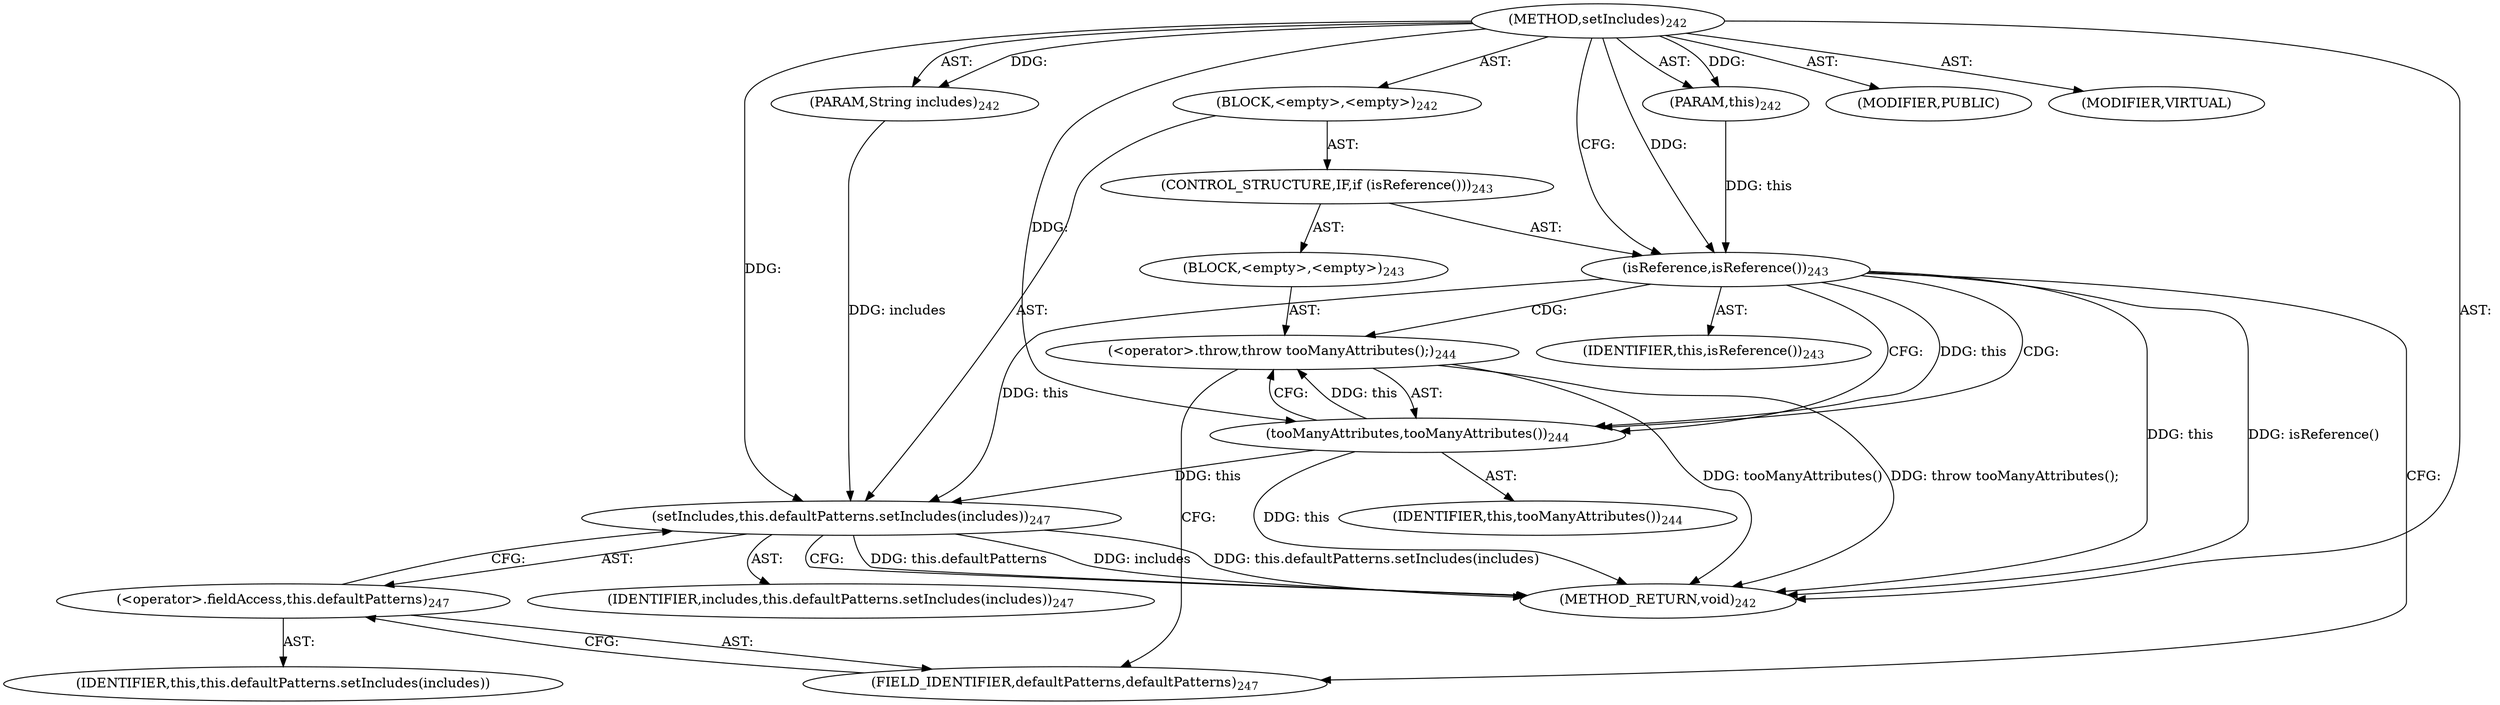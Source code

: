 digraph "setIncludes" {  
"111669149707" [label = <(METHOD,setIncludes)<SUB>242</SUB>> ]
"115964117001" [label = <(PARAM,this)<SUB>242</SUB>> ]
"115964117047" [label = <(PARAM,String includes)<SUB>242</SUB>> ]
"25769803798" [label = <(BLOCK,&lt;empty&gt;,&lt;empty&gt;)<SUB>242</SUB>> ]
"47244640267" [label = <(CONTROL_STRUCTURE,IF,if (isReference()))<SUB>243</SUB>> ]
"30064771203" [label = <(isReference,isReference())<SUB>243</SUB>> ]
"68719476759" [label = <(IDENTIFIER,this,isReference())<SUB>243</SUB>> ]
"25769803799" [label = <(BLOCK,&lt;empty&gt;,&lt;empty&gt;)<SUB>243</SUB>> ]
"30064771204" [label = <(&lt;operator&gt;.throw,throw tooManyAttributes();)<SUB>244</SUB>> ]
"30064771205" [label = <(tooManyAttributes,tooManyAttributes())<SUB>244</SUB>> ]
"68719476760" [label = <(IDENTIFIER,this,tooManyAttributes())<SUB>244</SUB>> ]
"30064771206" [label = <(setIncludes,this.defaultPatterns.setIncludes(includes))<SUB>247</SUB>> ]
"30064771207" [label = <(&lt;operator&gt;.fieldAccess,this.defaultPatterns)<SUB>247</SUB>> ]
"68719476901" [label = <(IDENTIFIER,this,this.defaultPatterns.setIncludes(includes))> ]
"55834574891" [label = <(FIELD_IDENTIFIER,defaultPatterns,defaultPatterns)<SUB>247</SUB>> ]
"68719476902" [label = <(IDENTIFIER,includes,this.defaultPatterns.setIncludes(includes))<SUB>247</SUB>> ]
"133143986205" [label = <(MODIFIER,PUBLIC)> ]
"133143986206" [label = <(MODIFIER,VIRTUAL)> ]
"128849018891" [label = <(METHOD_RETURN,void)<SUB>242</SUB>> ]
  "111669149707" -> "115964117001"  [ label = "AST: "] 
  "111669149707" -> "115964117047"  [ label = "AST: "] 
  "111669149707" -> "25769803798"  [ label = "AST: "] 
  "111669149707" -> "133143986205"  [ label = "AST: "] 
  "111669149707" -> "133143986206"  [ label = "AST: "] 
  "111669149707" -> "128849018891"  [ label = "AST: "] 
  "25769803798" -> "47244640267"  [ label = "AST: "] 
  "25769803798" -> "30064771206"  [ label = "AST: "] 
  "47244640267" -> "30064771203"  [ label = "AST: "] 
  "47244640267" -> "25769803799"  [ label = "AST: "] 
  "30064771203" -> "68719476759"  [ label = "AST: "] 
  "25769803799" -> "30064771204"  [ label = "AST: "] 
  "30064771204" -> "30064771205"  [ label = "AST: "] 
  "30064771205" -> "68719476760"  [ label = "AST: "] 
  "30064771206" -> "30064771207"  [ label = "AST: "] 
  "30064771206" -> "68719476902"  [ label = "AST: "] 
  "30064771207" -> "68719476901"  [ label = "AST: "] 
  "30064771207" -> "55834574891"  [ label = "AST: "] 
  "30064771206" -> "128849018891"  [ label = "CFG: "] 
  "30064771203" -> "30064771205"  [ label = "CFG: "] 
  "30064771203" -> "55834574891"  [ label = "CFG: "] 
  "30064771207" -> "30064771206"  [ label = "CFG: "] 
  "30064771204" -> "55834574891"  [ label = "CFG: "] 
  "55834574891" -> "30064771207"  [ label = "CFG: "] 
  "30064771205" -> "30064771204"  [ label = "CFG: "] 
  "111669149707" -> "30064771203"  [ label = "CFG: "] 
  "30064771203" -> "128849018891"  [ label = "DDG: this"] 
  "30064771203" -> "128849018891"  [ label = "DDG: isReference()"] 
  "30064771205" -> "128849018891"  [ label = "DDG: this"] 
  "30064771204" -> "128849018891"  [ label = "DDG: tooManyAttributes()"] 
  "30064771204" -> "128849018891"  [ label = "DDG: throw tooManyAttributes();"] 
  "30064771206" -> "128849018891"  [ label = "DDG: this.defaultPatterns"] 
  "30064771206" -> "128849018891"  [ label = "DDG: includes"] 
  "30064771206" -> "128849018891"  [ label = "DDG: this.defaultPatterns.setIncludes(includes)"] 
  "111669149707" -> "115964117001"  [ label = "DDG: "] 
  "111669149707" -> "115964117047"  [ label = "DDG: "] 
  "30064771203" -> "30064771206"  [ label = "DDG: this"] 
  "30064771205" -> "30064771206"  [ label = "DDG: this"] 
  "115964117047" -> "30064771206"  [ label = "DDG: includes"] 
  "111669149707" -> "30064771206"  [ label = "DDG: "] 
  "115964117001" -> "30064771203"  [ label = "DDG: this"] 
  "111669149707" -> "30064771203"  [ label = "DDG: "] 
  "30064771205" -> "30064771204"  [ label = "DDG: this"] 
  "30064771203" -> "30064771205"  [ label = "DDG: this"] 
  "111669149707" -> "30064771205"  [ label = "DDG: "] 
  "30064771203" -> "30064771204"  [ label = "CDG: "] 
  "30064771203" -> "30064771205"  [ label = "CDG: "] 
}
